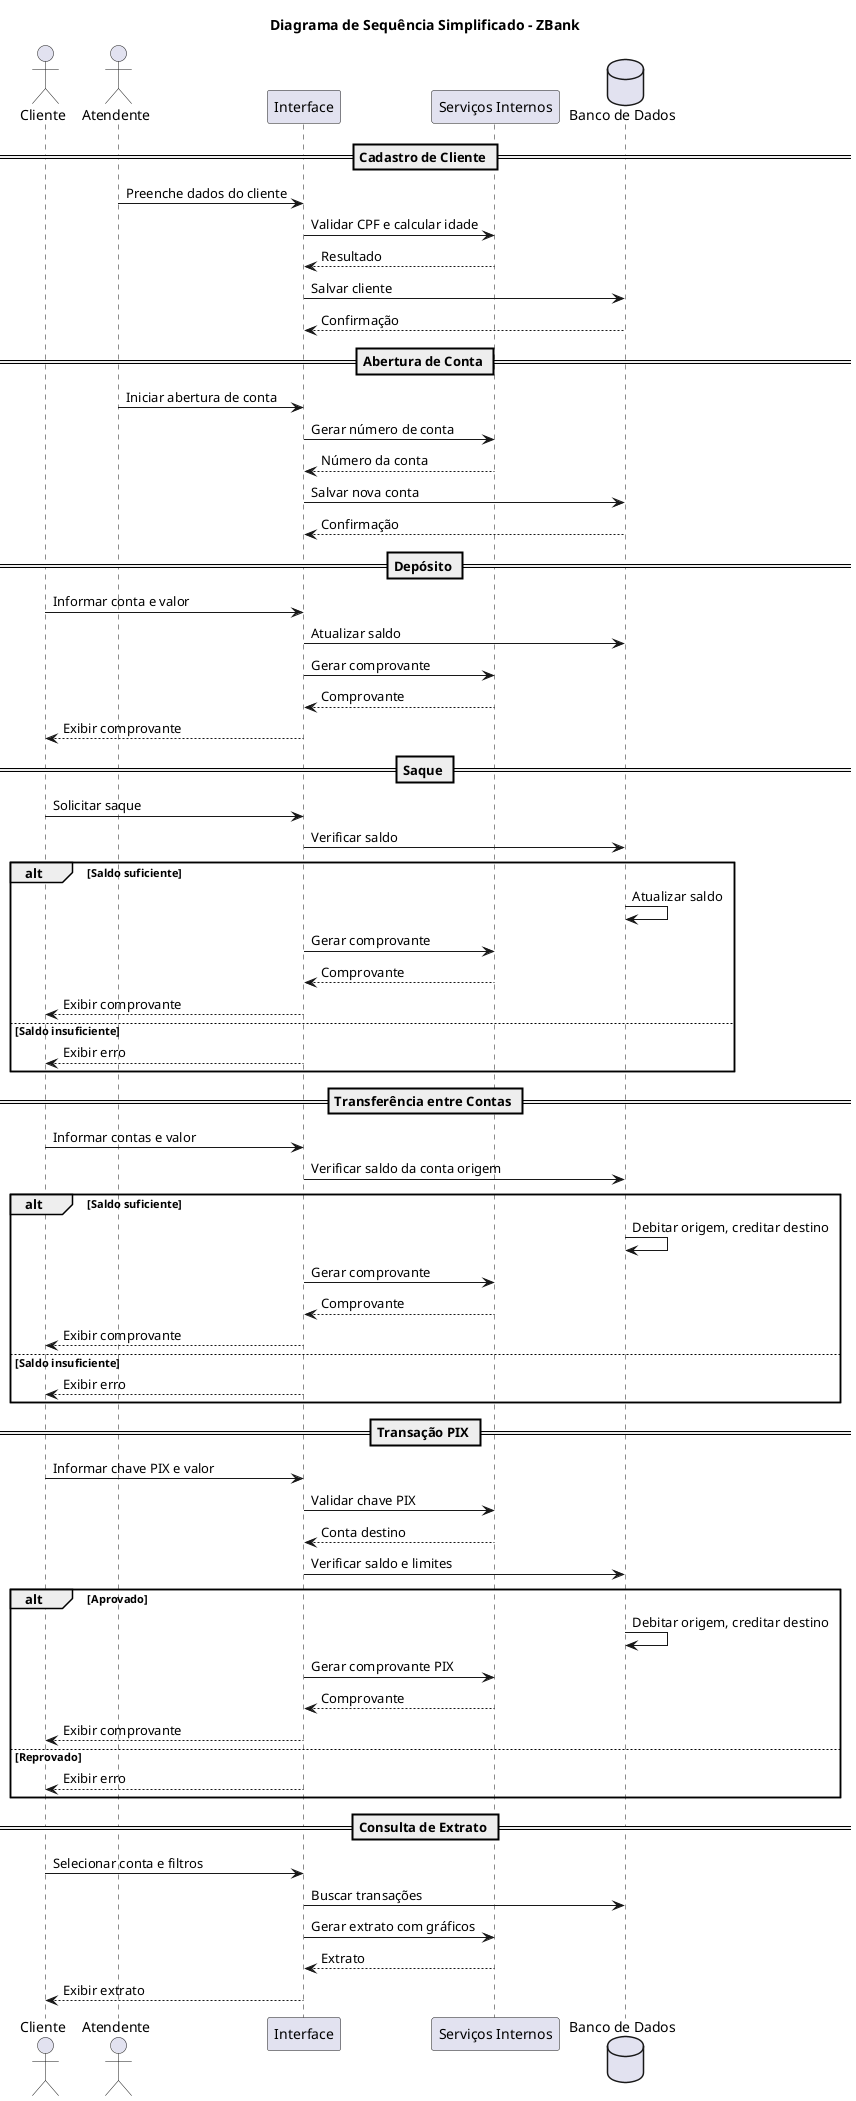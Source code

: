 @startuml
title Diagrama de Sequência Simplificado - ZBank

actor Cliente
actor Atendente
participant "Interface" as UI
participant "Serviços Internos" as Internos
database "Banco de Dados" as DB

== Cadastro de Cliente ==
Atendente -> UI: Preenche dados do cliente
UI -> Internos: Validar CPF e calcular idade
Internos --> UI: Resultado
UI -> DB: Salvar cliente
DB --> UI: Confirmação

== Abertura de Conta ==
Atendente -> UI: Iniciar abertura de conta
UI -> Internos: Gerar número de conta
Internos --> UI: Número da conta
UI -> DB: Salvar nova conta
DB --> UI: Confirmação

== Depósito ==
Cliente -> UI: Informar conta e valor
UI -> DB: Atualizar saldo
UI -> Internos: Gerar comprovante
Internos --> UI: Comprovante
UI --> Cliente: Exibir comprovante

== Saque ==
Cliente -> UI: Solicitar saque
UI -> DB: Verificar saldo
alt Saldo suficiente
    DB -> DB: Atualizar saldo
    UI -> Internos: Gerar comprovante
    Internos --> UI: Comprovante
    UI --> Cliente: Exibir comprovante
else Saldo insuficiente
    UI --> Cliente: Exibir erro
end

== Transferência entre Contas ==
Cliente -> UI: Informar contas e valor
UI -> DB: Verificar saldo da conta origem
alt Saldo suficiente
    DB -> DB: Debitar origem, creditar destino
    UI -> Internos: Gerar comprovante
    Internos --> UI: Comprovante
    UI --> Cliente: Exibir comprovante
else Saldo insuficiente
    UI --> Cliente: Exibir erro
end

== Transação PIX ==
Cliente -> UI: Informar chave PIX e valor
UI -> Internos: Validar chave PIX
Internos --> UI: Conta destino
UI -> DB: Verificar saldo e limites
alt Aprovado
    DB -> DB: Debitar origem, creditar destino
    UI -> Internos: Gerar comprovante PIX
    Internos --> UI: Comprovante
    UI --> Cliente: Exibir comprovante
else Reprovado
    UI --> Cliente: Exibir erro
end

== Consulta de Extrato ==
Cliente -> UI: Selecionar conta e filtros
UI -> DB: Buscar transações
UI -> Internos: Gerar extrato com gráficos
Internos --> UI: Extrato
UI --> Cliente: Exibir extrato

@enduml
